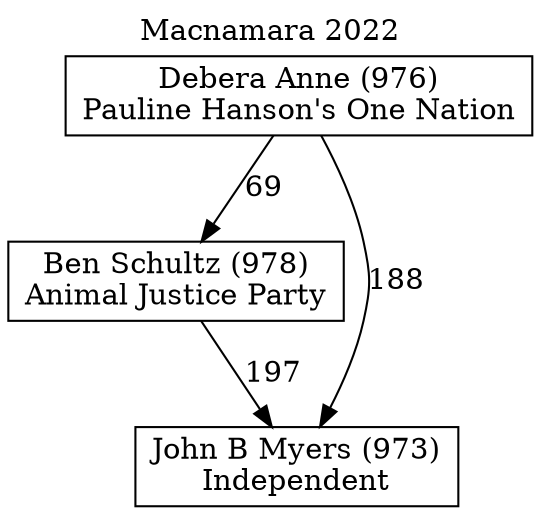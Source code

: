 // House preference flow
digraph "John B Myers (973)_Macnamara_2022" {
	graph [label="Macnamara 2022" labelloc=t mclimit=10]
	node [shape=box]
	"Ben Schultz (978)" [label="Ben Schultz (978)
Animal Justice Party"]
	"John B Myers (973)" [label="John B Myers (973)
Independent"]
	"Debera Anne (976)" [label="Debera Anne (976)
Pauline Hanson's One Nation"]
	"Ben Schultz (978)" -> "John B Myers (973)" [label=197]
	"Debera Anne (976)" -> "John B Myers (973)" [label=188]
	"Debera Anne (976)" -> "Ben Schultz (978)" [label=69]
}
